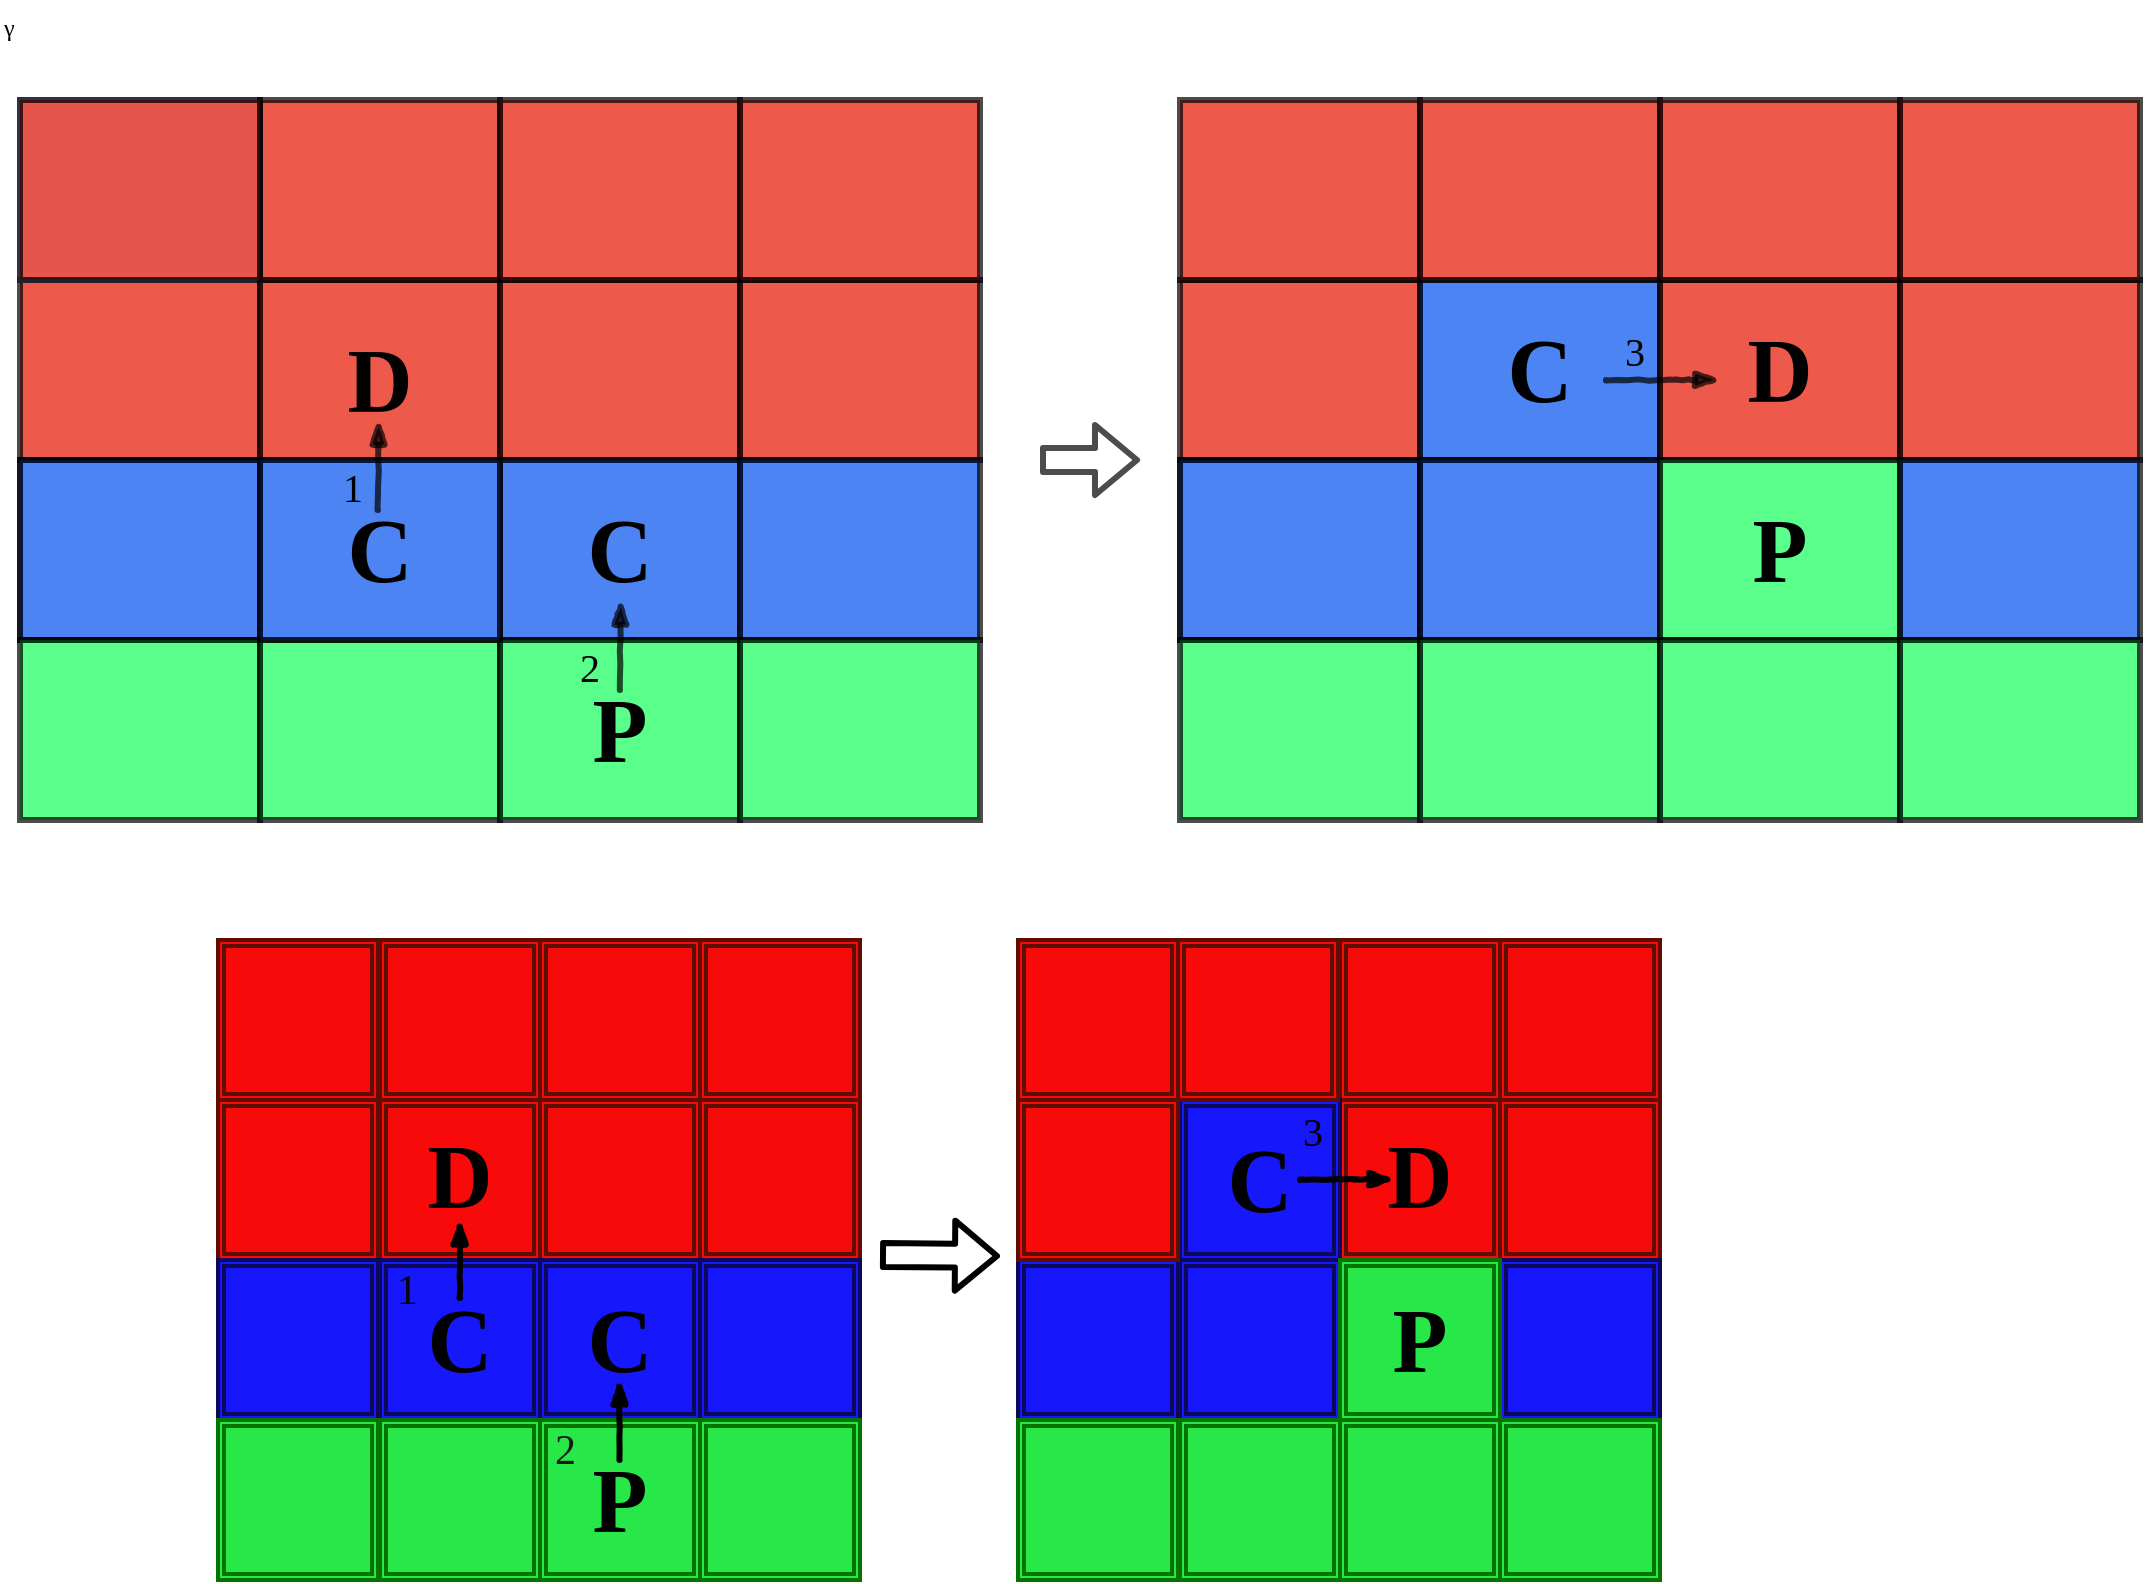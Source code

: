 <mxfile version="13.4.2" type="google"><diagram id="07fea595-8f29-1299-0266-81d95cde20df" name="Page-1"><mxGraphModel dx="1422" dy="-1719" grid="1" gridSize="10" guides="1" tooltips="1" connect="1" arrows="1" fold="1" page="1" pageScale="1" pageWidth="1169" pageHeight="827" background="#ffffff" math="1" shadow="0"><root><mxCell id="0"/><mxCell id="1" parent="0"/><mxCell id="V066iYRJNxaopJUUs_7w-676" value="" style="shape=ext;double=1;whiteSpace=wrap;html=1;aspect=fixed;strokeWidth=2;fontFamily=Times New Roman;fontSize=10;fillColor=#F80A0A;strokeColor=#5E0D00;" parent="1" vertex="1"><mxGeometry x="290" y="3050" width="80" height="80" as="geometry"/></mxCell><mxCell id="V066iYRJNxaopJUUs_7w-680" value="" style="shape=ext;double=1;whiteSpace=wrap;html=1;aspect=fixed;strokeWidth=2;fontFamily=Times New Roman;fontSize=10;fillColor=#1717FC;strokeColor=#0C095C;" parent="1" vertex="1"><mxGeometry x="290" y="3130" width="80" height="80" as="geometry"/></mxCell><mxCell id="cB7y5ceA_1Ny-mKZE_qp-9" value="" style="shape=ext;double=1;whiteSpace=wrap;html=1;aspect=fixed;strokeWidth=2;fontFamily=Times New Roman;fontSize=10;fillColor=#27E848;strokeColor=#047300;" parent="1" vertex="1"><mxGeometry x="290" y="3210" width="80" height="80" as="geometry"/></mxCell><mxCell id="fNGDPJUmTmCmcspliyX5-658" value="" style="rounded=0;whiteSpace=wrap;html=1;fillColor=#e51400;strokeColor=#000000;fontColor=#ffffff;strokeWidth=3;fontFamily=Times New Roman;opacity=70;" parent="1" vertex="1"><mxGeometry x="610" y="2640" width="120" height="90" as="geometry"/></mxCell><mxCell id="fNGDPJUmTmCmcspliyX5-659" value="" style="rounded=0;whiteSpace=wrap;html=1;fillColor=#0050ef;strokeColor=#000000;fontColor=#ffffff;strokeWidth=3;fontFamily=Times New Roman;opacity=70;" parent="1" vertex="1"><mxGeometry x="730" y="2640" width="120" height="90" as="geometry"/></mxCell><mxCell id="fNGDPJUmTmCmcspliyX5-660" value="" style="rounded=0;whiteSpace=wrap;html=1;fillColor=#e51400;strokeColor=#000000;fontColor=#ffffff;strokeWidth=3;fontFamily=Times New Roman;opacity=70;" parent="1" vertex="1"><mxGeometry x="850" y="2640" width="120" height="90" as="geometry"/></mxCell><mxCell id="fNGDPJUmTmCmcspliyX5-661" value="" style="rounded=0;whiteSpace=wrap;html=1;fillColor=#e51400;strokeColor=#000000;fontColor=#ffffff;strokeWidth=3;fontFamily=Times New Roman;opacity=70;" parent="1" vertex="1"><mxGeometry x="970" y="2640" width="120" height="90" as="geometry"/></mxCell><mxCell id="fNGDPJUmTmCmcspliyX5-663" value="" style="rounded=0;whiteSpace=wrap;html=1;strokeWidth=3;strokeColor=#000000;fontFamily=Times New Roman;opacity=70;" parent="1" vertex="1"><mxGeometry x="610" y="2730" width="120" height="90" as="geometry"/></mxCell><mxCell id="fNGDPJUmTmCmcspliyX5-666" value="" style="rounded=0;whiteSpace=wrap;html=1;fillColor=#0050ef;strokeColor=#000000;fontColor=#ffffff;strokeWidth=3;fontFamily=Times New Roman;opacity=70;" parent="1" vertex="1"><mxGeometry x="610" y="2730" width="120" height="90" as="geometry"/></mxCell><mxCell id="fNGDPJUmTmCmcspliyX5-667" value="" style="rounded=0;whiteSpace=wrap;html=1;fillColor=#0050ef;strokeColor=#000000;fontColor=#ffffff;strokeWidth=3;fontFamily=Times New Roman;opacity=70;" parent="1" vertex="1"><mxGeometry x="730" y="2730" width="120" height="90" as="geometry"/></mxCell><mxCell id="fNGDPJUmTmCmcspliyX5-668" value="" style="rounded=0;whiteSpace=wrap;html=1;fillColor=#14FF5B;strokeColor=#000000;fontColor=#ffffff;strokeWidth=3;fontFamily=Times New Roman;opacity=70;" parent="1" vertex="1"><mxGeometry x="850" y="2730" width="120" height="90" as="geometry"/></mxCell><mxCell id="fNGDPJUmTmCmcspliyX5-669" value="" style="rounded=0;whiteSpace=wrap;html=1;fillColor=#0050ef;strokeColor=#000000;fontColor=#ffffff;strokeWidth=3;fontFamily=Times New Roman;opacity=70;" parent="1" vertex="1"><mxGeometry x="970" y="2730" width="120" height="90" as="geometry"/></mxCell><mxCell id="fNGDPJUmTmCmcspliyX5-671" value="" style="rounded=0;whiteSpace=wrap;html=1;fillColor=#14FF5B;strokeColor=#000000;fontColor=#ffffff;strokeWidth=3;fontFamily=Times New Roman;opacity=70;" parent="1" vertex="1"><mxGeometry x="610" y="2820" width="120" height="90" as="geometry"/></mxCell><mxCell id="fNGDPJUmTmCmcspliyX5-672" value="" style="rounded=0;whiteSpace=wrap;html=1;fillColor=#14FF5B;strokeColor=#000000;fontColor=#ffffff;strokeWidth=3;fontFamily=Times New Roman;opacity=70;" parent="1" vertex="1"><mxGeometry x="730" y="2820" width="120" height="90" as="geometry"/></mxCell><mxCell id="fNGDPJUmTmCmcspliyX5-673" value="" style="rounded=0;whiteSpace=wrap;html=1;fillColor=#14FF5B;strokeColor=#000000;fontColor=#ffffff;strokeWidth=3;fontFamily=Times New Roman;opacity=70;" parent="1" vertex="1"><mxGeometry x="850" y="2820" width="120" height="90" as="geometry"/></mxCell><mxCell id="fNGDPJUmTmCmcspliyX5-674" value="" style="rounded=0;whiteSpace=wrap;html=1;fillColor=#14FF5B;strokeColor=#000000;fontColor=#ffffff;strokeWidth=3;fontFamily=Times New Roman;textOpacity=40;opacity=70;" parent="1" vertex="1"><mxGeometry x="970" y="2820" width="120" height="90" as="geometry"/></mxCell><mxCell id="fNGDPJUmTmCmcspliyX5-677" value="" style="endArrow=classic;html=1;strokeWidth=3;strokeColor=#000000;fontFamily=Times New Roman;opacity=70;" parent="1" source="fNGDPJUmTmCmcspliyX5-659" target="fNGDPJUmTmCmcspliyX5-660" edge="1"><mxGeometry width="50" height="50" relative="1" as="geometry"><mxPoint x="610" y="2980" as="sourcePoint"/><mxPoint x="660" y="2930" as="targetPoint"/></mxGeometry></mxCell><mxCell id="fNGDPJUmTmCmcspliyX5-682" value="" style="rounded=0;whiteSpace=wrap;html=1;fillColor=#e51400;strokeColor=#000000;fontColor=#ffffff;strokeWidth=3;fontFamily=Times New Roman;opacity=70;" parent="1" vertex="1"><mxGeometry x="30" y="2640" width="120" height="90" as="geometry"/></mxCell><mxCell id="fNGDPJUmTmCmcspliyX5-683" value="" style="rounded=0;whiteSpace=wrap;html=1;fillColor=#e51400;strokeColor=#000000;fontColor=#ffffff;strokeWidth=3;fontFamily=Times New Roman;opacity=70;" parent="1" vertex="1"><mxGeometry x="150" y="2640" width="120" height="90" as="geometry"/></mxCell><mxCell id="fNGDPJUmTmCmcspliyX5-684" value="" style="rounded=0;whiteSpace=wrap;html=1;fillColor=#e51400;strokeColor=#000000;fontColor=#ffffff;glass=0;comic=0;shadow=0;strokeWidth=3;fontFamily=Times New Roman;opacity=70;" parent="1" vertex="1"><mxGeometry x="270" y="2640" width="120" height="90" as="geometry"/></mxCell><mxCell id="fNGDPJUmTmCmcspliyX5-685" value="" style="rounded=0;whiteSpace=wrap;html=1;fillColor=#e51400;strokeColor=#000000;fontColor=#ffffff;strokeWidth=3;fontFamily=Times New Roman;opacity=70;" parent="1" vertex="1"><mxGeometry x="390" y="2640" width="120" height="90" as="geometry"/></mxCell><mxCell id="fNGDPJUmTmCmcspliyX5-686" value="" style="rounded=0;whiteSpace=wrap;html=1;strokeWidth=3;strokeColor=#000000;fontFamily=Times New Roman;opacity=70;" parent="1" vertex="1"><mxGeometry x="30" y="2730" width="120" height="90" as="geometry"/></mxCell><mxCell id="fNGDPJUmTmCmcspliyX5-687" value="" style="rounded=0;whiteSpace=wrap;html=1;fillColor=#0050ef;strokeColor=#000000;fontColor=#ffffff;strokeWidth=3;fontFamily=Times New Roman;opacity=70;" parent="1" vertex="1"><mxGeometry x="30" y="2730" width="120" height="90" as="geometry"/></mxCell><mxCell id="fNGDPJUmTmCmcspliyX5-689" value="" style="rounded=0;whiteSpace=wrap;html=1;fillColor=#0050ef;strokeColor=#000000;fontColor=#ffffff;strokeWidth=3;fontFamily=Times New Roman;opacity=70;" parent="1" vertex="1"><mxGeometry x="270" y="2730" width="120" height="90" as="geometry"/></mxCell><mxCell id="fNGDPJUmTmCmcspliyX5-690" value="" style="rounded=0;whiteSpace=wrap;html=1;fillColor=#0050ef;strokeColor=#000000;fontColor=#ffffff;strokeWidth=3;fontFamily=Times New Roman;opacity=70;" parent="1" vertex="1"><mxGeometry x="390" y="2730" width="120" height="90" as="geometry"/></mxCell><mxCell id="fNGDPJUmTmCmcspliyX5-691" value="" style="rounded=0;whiteSpace=wrap;html=1;fillColor=#14FF5B;strokeColor=#000000;fontColor=#ffffff;strokeWidth=3;fontFamily=Times New Roman;opacity=70;" parent="1" vertex="1"><mxGeometry x="30" y="2820" width="120" height="90" as="geometry"/></mxCell><mxCell id="fNGDPJUmTmCmcspliyX5-692" value="" style="rounded=0;whiteSpace=wrap;html=1;fillColor=#14FF5B;strokeColor=#000000;fontColor=#ffffff;strokeWidth=3;fontFamily=Times New Roman;opacity=70;" parent="1" vertex="1"><mxGeometry x="150" y="2820" width="120" height="90" as="geometry"/></mxCell><mxCell id="fNGDPJUmTmCmcspliyX5-693" value="" style="rounded=0;whiteSpace=wrap;html=1;fillColor=#14FF5B;strokeColor=#000000;fontColor=#ffffff;strokeWidth=3;fontFamily=Times New Roman;opacity=70;" parent="1" vertex="1"><mxGeometry x="270" y="2820" width="120" height="90" as="geometry"/></mxCell><mxCell id="fNGDPJUmTmCmcspliyX5-694" value="" style="rounded=0;whiteSpace=wrap;html=1;fillColor=#14FF5B;strokeColor=#000000;fontColor=#ffffff;strokeWidth=3;fontFamily=Times New Roman;perimeterSpacing=0;opacity=70;" parent="1" vertex="1"><mxGeometry x="390" y="2820" width="120" height="90" as="geometry"/></mxCell><mxCell id="fNGDPJUmTmCmcspliyX5-695" value="" style="endArrow=classic;html=1;strokeWidth=3;strokeColor=#000000;fontFamily=Times New Roman;opacity=70;" parent="1" source="fNGDPJUmTmCmcspliyX5-683" target="fNGDPJUmTmCmcspliyX5-684" edge="1"><mxGeometry width="50" height="50" relative="1" as="geometry"><mxPoint x="30" y="2980" as="sourcePoint"/><mxPoint x="80" y="2930" as="targetPoint"/></mxGeometry></mxCell><mxCell id="fNGDPJUmTmCmcspliyX5-697" value="" style="shape=flexArrow;endArrow=classic;html=1;strokeWidth=3;strokeColor=#000000;fontFamily=Times New Roman;opacity=70;" parent="1" edge="1"><mxGeometry width="50" height="50" relative="1" as="geometry"><mxPoint x="540" y="2730" as="sourcePoint"/><mxPoint x="590" y="2730" as="targetPoint"/></mxGeometry></mxCell><mxCell id="fNGDPJUmTmCmcspliyX5-712" value="" style="rounded=0;whiteSpace=wrap;html=1;fillColor=#0050ef;strokeColor=#000000;fontColor=#ffffff;strokeWidth=3;fontFamily=Times New Roman;opacity=70;" parent="1" vertex="1"><mxGeometry x="150" y="2730" width="120" height="90" as="geometry"/></mxCell><mxCell id="qZ3EaVfK99X2gSuuaZxy-645" value="" style="rounded=0;whiteSpace=wrap;html=1;fillColor=#dae8fc;strokeColor=#6c8ebf;strokeWidth=3;fontFamily=Times New Roman;opacity=70;" parent="1" vertex="1"><mxGeometry x="30" y="2550" width="120" height="90" as="geometry"/></mxCell><mxCell id="qZ3EaVfK99X2gSuuaZxy-646" value="" style="rounded=0;whiteSpace=wrap;html=1;fillColor=#e51400;strokeColor=#000000;fontColor=#ffffff;strokeWidth=3;fontFamily=Times New Roman;opacity=70;" parent="1" vertex="1"><mxGeometry x="150" y="2550" width="120" height="90" as="geometry"/></mxCell><mxCell id="qZ3EaVfK99X2gSuuaZxy-647" value="" style="rounded=0;whiteSpace=wrap;html=1;fillColor=#e51400;strokeColor=#000000;fontColor=#ffffff;glass=0;comic=0;shadow=0;strokeWidth=3;fontFamily=Times New Roman;opacity=70;" parent="1" vertex="1"><mxGeometry x="270" y="2550" width="120" height="90" as="geometry"/></mxCell><mxCell id="qZ3EaVfK99X2gSuuaZxy-648" value="" style="rounded=0;whiteSpace=wrap;html=1;fillColor=#e51400;strokeColor=#000000;fontColor=#ffffff;strokeWidth=3;fontFamily=Times New Roman;opacity=70;" parent="1" vertex="1"><mxGeometry x="390" y="2550" width="120" height="90" as="geometry"/></mxCell><mxCell id="qZ3EaVfK99X2gSuuaZxy-649" value="" style="rounded=0;whiteSpace=wrap;html=1;fillColor=#e51400;strokeColor=#000000;fontColor=#ffffff;strokeWidth=3;fontFamily=Times New Roman;opacity=70;" parent="1" vertex="1"><mxGeometry x="610" y="2550" width="120" height="90" as="geometry"/></mxCell><mxCell id="qZ3EaVfK99X2gSuuaZxy-650" value="" style="rounded=0;whiteSpace=wrap;html=1;fillColor=#e51400;strokeColor=#000000;fontColor=#ffffff;strokeWidth=3;fontFamily=Times New Roman;opacity=70;" parent="1" vertex="1"><mxGeometry x="730" y="2550" width="120" height="90" as="geometry"/></mxCell><mxCell id="qZ3EaVfK99X2gSuuaZxy-651" value="" style="rounded=0;whiteSpace=wrap;html=1;fillColor=#e51400;strokeColor=#000000;fontColor=#ffffff;glass=0;comic=0;shadow=0;strokeWidth=3;fontFamily=Times New Roman;opacity=70;" parent="1" vertex="1"><mxGeometry x="850" y="2550" width="120" height="90" as="geometry"/></mxCell><mxCell id="qZ3EaVfK99X2gSuuaZxy-652" value="" style="rounded=0;whiteSpace=wrap;html=1;fillColor=#e51400;strokeColor=#000000;fontColor=#ffffff;strokeWidth=3;fontFamily=Times New Roman;opacity=70;" parent="1" vertex="1"><mxGeometry x="970" y="2550" width="120" height="90" as="geometry"/></mxCell><mxCell id="qZ3EaVfK99X2gSuuaZxy-658" value="&lt;b&gt;&lt;font style=&quot;font-size: 45px&quot;&gt;D&lt;/font&gt;&lt;/b&gt;" style="text;html=1;strokeColor=none;fillColor=none;align=center;verticalAlign=middle;whiteSpace=wrap;rounded=0;shadow=0;glass=0;comic=0;strokeWidth=3;fontFamily=Times New Roman;opacity=70;" parent="1" vertex="1"><mxGeometry x="855" y="2645" width="110" height="80" as="geometry"/></mxCell><mxCell id="qZ3EaVfK99X2gSuuaZxy-659" value="&lt;b&gt;&lt;font style=&quot;font-size: 45px&quot;&gt;C&lt;/font&gt;&lt;/b&gt;" style="text;html=1;strokeColor=none;fillColor=none;align=center;verticalAlign=middle;whiteSpace=wrap;rounded=0;shadow=0;glass=0;comic=0;strokeWidth=3;fontFamily=Times New Roman;opacity=70;" parent="1" vertex="1"><mxGeometry x="735" y="2645" width="110" height="80" as="geometry"/></mxCell><mxCell id="qZ3EaVfK99X2gSuuaZxy-664" value="&lt;b&gt;&lt;font style=&quot;font-size: 45px&quot;&gt;D&lt;/font&gt;&lt;/b&gt;" style="text;html=1;strokeColor=none;fillColor=none;align=center;verticalAlign=middle;whiteSpace=wrap;rounded=0;shadow=0;glass=0;comic=0;strokeWidth=3;fontFamily=Times New Roman;opacity=70;" parent="1" vertex="1"><mxGeometry x="155" y="2650" width="110" height="80" as="geometry"/></mxCell><mxCell id="qZ3EaVfK99X2gSuuaZxy-665" value="&lt;b&gt;&lt;font style=&quot;font-size: 45px&quot;&gt;C&lt;/font&gt;&lt;/b&gt;" style="text;html=1;strokeColor=none;fillColor=none;align=center;verticalAlign=middle;whiteSpace=wrap;rounded=0;shadow=0;glass=0;comic=0;strokeWidth=3;fontFamily=Times New Roman;opacity=70;" parent="1" vertex="1"><mxGeometry x="155" y="2735" width="110" height="80" as="geometry"/></mxCell><mxCell id="qZ3EaVfK99X2gSuuaZxy-666" value="&lt;b&gt;&lt;font style=&quot;font-size: 45px&quot;&gt;C&lt;/font&gt;&lt;/b&gt;" style="text;html=1;strokeColor=none;fillColor=none;align=center;verticalAlign=middle;whiteSpace=wrap;rounded=0;shadow=0;glass=0;comic=0;strokeWidth=3;fontFamily=Times New Roman;opacity=70;" parent="1" vertex="1"><mxGeometry x="325" y="2767.5" width="10" height="15" as="geometry"/></mxCell><mxCell id="qZ3EaVfK99X2gSuuaZxy-667" value="&lt;b&gt;&lt;font style=&quot;font-size: 45px&quot;&gt;P&lt;/font&gt;&lt;/b&gt;" style="text;html=1;strokeColor=none;fillColor=none;align=center;verticalAlign=middle;whiteSpace=wrap;rounded=0;shadow=0;glass=0;comic=0;strokeWidth=3;fontFamily=Times New Roman;opacity=70;" parent="1" vertex="1"><mxGeometry x="275" y="2825" width="110" height="80" as="geometry"/></mxCell><mxCell id="qZ3EaVfK99X2gSuuaZxy-672" value="&lt;b&gt;&lt;font style=&quot;font-size: 45px&quot;&gt;P&lt;/font&gt;&lt;/b&gt;" style="text;html=1;strokeColor=none;fillColor=none;align=center;verticalAlign=middle;whiteSpace=wrap;rounded=0;shadow=0;glass=0;comic=0;strokeWidth=3;fontFamily=Times New Roman;opacity=70;" parent="1" vertex="1"><mxGeometry x="855" y="2735" width="110" height="80" as="geometry"/></mxCell><mxCell id="rZDPSyXoKHN47jRb7T-t-650" value="γ" style="text;html=1;strokeWidth=3;fontFamily=Times New Roman;opacity=70;" parent="1" vertex="1"><mxGeometry x="20" y="2500" width="30" height="30" as="geometry"/></mxCell><mxCell id="V066iYRJNxaopJUUs_7w-646" value="" style="rounded=0;whiteSpace=wrap;html=1;fillColor=#e51400;strokeColor=#000000;fontColor=#ffffff;strokeWidth=3;fontFamily=Times New Roman;opacity=70;" parent="1" vertex="1"><mxGeometry x="30" y="2550" width="120" height="90" as="geometry"/></mxCell><mxCell id="V066iYRJNxaopJUUs_7w-647" value="&lt;font style=&quot;font-size: 20px&quot;&gt;&lt;font style=&quot;font-size: 20px&quot;&gt;&amp;nbsp; &amp;nbsp;&lt;/font&gt;&lt;font style=&quot;font-size: 20px&quot;&gt;1&lt;/font&gt;&lt;/font&gt;" style="text;html=1;strokeColor=none;fillColor=none;align=center;verticalAlign=middle;whiteSpace=wrap;rounded=0;strokeWidth=3;fontFamily=Times New Roman;opacity=70;" parent="1" vertex="1"><mxGeometry x="169" y="2730" width="40" height="25" as="geometry"/></mxCell><mxCell id="V066iYRJNxaopJUUs_7w-648" value="&lt;span style=&quot;font-size: 20px&quot;&gt;&amp;nbsp; 2&lt;/span&gt;" style="text;html=1;strokeColor=none;fillColor=none;align=center;verticalAlign=middle;whiteSpace=wrap;rounded=0;strokeWidth=3;fontFamily=Times New Roman;opacity=70;" parent="1" vertex="1"><mxGeometry x="290" y="2820" width="40" height="25" as="geometry"/></mxCell><mxCell id="V066iYRJNxaopJUUs_7w-649" value="&lt;span style=&quot;font-size: 20px&quot;&gt;&amp;nbsp; &amp;nbsp;3&lt;/span&gt;" style="text;html=1;strokeColor=none;fillColor=none;align=center;verticalAlign=middle;whiteSpace=wrap;rounded=0;strokeWidth=3;fontFamily=Times New Roman;opacity=70;" parent="1" vertex="1"><mxGeometry x="810" y="2660" width="40" height="30" as="geometry"/></mxCell><mxCell id="V066iYRJNxaopJUUs_7w-661" value="" style="rounded=0;comic=1;strokeWidth=3;endArrow=blockThin;html=1;fontFamily=Comic Sans MS;fontStyle=1;exitX=1;exitY=1;exitDx=0;exitDy=0;entryX=0.494;entryY=0.75;entryDx=0;entryDy=0;entryPerimeter=0;opacity=70;" parent="1" source="V066iYRJNxaopJUUs_7w-647" target="qZ3EaVfK99X2gSuuaZxy-664" edge="1"><mxGeometry width="50" height="50" relative="1" as="geometry"><mxPoint x="185" y="2770" as="sourcePoint"/><mxPoint x="235" y="2720" as="targetPoint"/></mxGeometry></mxCell><mxCell id="V066iYRJNxaopJUUs_7w-663" value="" style="rounded=0;comic=1;strokeWidth=3;endArrow=blockThin;html=1;fontFamily=Comic Sans MS;fontStyle=1;exitX=1;exitY=1;exitDx=0;exitDy=0;entryX=0.494;entryY=0.75;entryDx=0;entryDy=0;entryPerimeter=0;opacity=70;" parent="1" edge="1"><mxGeometry width="50" height="50" relative="1" as="geometry"><mxPoint x="330" y="2845" as="sourcePoint"/><mxPoint x="330.34" y="2800" as="targetPoint"/></mxGeometry></mxCell><mxCell id="V066iYRJNxaopJUUs_7w-664" value="" style="rounded=0;comic=1;strokeWidth=3;endArrow=blockThin;html=1;fontFamily=Comic Sans MS;fontStyle=1;opacity=70;" parent="1" edge="1"><mxGeometry width="50" height="50" relative="1" as="geometry"><mxPoint x="823" y="2690" as="sourcePoint"/><mxPoint x="880" y="2690" as="targetPoint"/><Array as="points"><mxPoint x="850" y="2690"/><mxPoint x="860" y="2690"/></Array></mxGeometry></mxCell><mxCell id="V066iYRJNxaopJUUs_7w-669" value="" style="shape=ext;double=1;whiteSpace=wrap;html=1;aspect=fixed;strokeWidth=2;fontFamily=Times New Roman;fontSize=10;fillColor=#f8cecc;strokeColor=#B81900;" parent="1" vertex="1"><mxGeometry x="129" y="2970" width="80" height="80" as="geometry"/></mxCell><mxCell id="V066iYRJNxaopJUUs_7w-670" value="" style="shape=ext;double=1;whiteSpace=wrap;html=1;aspect=fixed;strokeWidth=2;fontFamily=Times New Roman;fontSize=10;fillColor=#f8cecc;strokeColor=#B81900;" parent="1" vertex="1"><mxGeometry x="210" y="2970" width="80" height="80" as="geometry"/></mxCell><mxCell id="V066iYRJNxaopJUUs_7w-672" value="" style="shape=ext;double=1;whiteSpace=wrap;html=1;aspect=fixed;strokeWidth=2;fontFamily=Times New Roman;fontSize=10;fillColor=#f8cecc;strokeColor=#B81900;" parent="1" vertex="1"><mxGeometry x="370" y="2970" width="80" height="80" as="geometry"/></mxCell><mxCell id="V066iYRJNxaopJUUs_7w-674" value="" style="shape=ext;double=1;whiteSpace=wrap;html=1;aspect=fixed;strokeWidth=2;fontFamily=Times New Roman;fontSize=10;fillColor=#F80A0A;strokeColor=#5E0D00;" parent="1" vertex="1"><mxGeometry x="129" y="3050" width="80" height="80" as="geometry"/></mxCell><mxCell id="V066iYRJNxaopJUUs_7w-675" value="" style="shape=ext;double=1;whiteSpace=wrap;html=1;aspect=fixed;strokeWidth=2;fontFamily=Times New Roman;fontSize=10;fillColor=#F80A0A;strokeColor=#5E0D00;" parent="1" vertex="1"><mxGeometry x="210" y="3050" width="80" height="80" as="geometry"/></mxCell><mxCell id="V066iYRJNxaopJUUs_7w-677" value="" style="shape=ext;double=1;whiteSpace=wrap;html=1;aspect=fixed;strokeWidth=2;fontFamily=Times New Roman;fontSize=10;fillColor=#F80A0A;strokeColor=#5E0D00;" parent="1" vertex="1"><mxGeometry x="370" y="3050" width="80" height="80" as="geometry"/></mxCell><mxCell id="V066iYRJNxaopJUUs_7w-678" value="" style="shape=ext;double=1;whiteSpace=wrap;html=1;aspect=fixed;strokeWidth=2;fontFamily=Times New Roman;fontSize=10;fillColor=#1717FC;strokeColor=#0C095C;" parent="1" vertex="1"><mxGeometry x="129" y="3130" width="80" height="80" as="geometry"/></mxCell><mxCell id="V066iYRJNxaopJUUs_7w-679" value="" style="shape=ext;double=1;whiteSpace=wrap;html=1;aspect=fixed;strokeWidth=2;fontFamily=Times New Roman;fontSize=10;fillColor=#1717FC;strokeColor=#0C095C;" parent="1" vertex="1"><mxGeometry x="210" y="3130" width="80" height="80" as="geometry"/></mxCell><mxCell id="V066iYRJNxaopJUUs_7w-681" value="" style="shape=ext;double=1;whiteSpace=wrap;html=1;aspect=fixed;strokeWidth=2;fontFamily=Times New Roman;fontSize=10;fillColor=#1717FC;strokeColor=#0C095C;" parent="1" vertex="1"><mxGeometry x="370" y="3130" width="80" height="80" as="geometry"/></mxCell><mxCell id="V066iYRJNxaopJUUs_7w-682" value="" style="shape=ext;double=1;whiteSpace=wrap;html=1;aspect=fixed;strokeWidth=2;fontFamily=Times New Roman;fontSize=10;fillColor=#27E848;strokeColor=#047300;" parent="1" vertex="1"><mxGeometry x="129" y="3210" width="80" height="80" as="geometry"/></mxCell><mxCell id="V066iYRJNxaopJUUs_7w-683" value="" style="shape=ext;double=1;whiteSpace=wrap;html=1;aspect=fixed;strokeWidth=2;fontFamily=Times New Roman;fontSize=10;fillColor=#27E848;strokeColor=#047300;" parent="1" vertex="1"><mxGeometry x="210" y="3210" width="80" height="80" as="geometry"/></mxCell><mxCell id="V066iYRJNxaopJUUs_7w-685" value="" style="shape=ext;double=1;whiteSpace=wrap;html=1;aspect=fixed;strokeWidth=2;fontFamily=Times New Roman;fontSize=10;fillColor=#d5e8d4;strokeColor=#1DAB18;" parent="1" vertex="1"><mxGeometry x="370" y="3210" width="80" height="80" as="geometry"/></mxCell><mxCell id="V066iYRJNxaopJUUs_7w-688" value="" style="shape=ext;double=1;whiteSpace=wrap;html=1;aspect=fixed;strokeWidth=2;fontFamily=Times New Roman;fontSize=10;fillColor=#F80A0A;strokeColor=#5E0D00;" parent="1" vertex="1"><mxGeometry x="290" y="2970" width="80" height="80" as="geometry"/></mxCell><mxCell id="V066iYRJNxaopJUUs_7w-690" value="&lt;b&gt;&lt;font style=&quot;font-size: 45px&quot;&gt;P&lt;/font&gt;&lt;/b&gt;" style="text;html=1;strokeColor=none;fillColor=none;align=center;verticalAlign=middle;whiteSpace=wrap;rounded=0;shadow=0;glass=0;comic=0;strokeWidth=3;fontFamily=Times New Roman;opacity=70;" parent="1" vertex="1"><mxGeometry x="275" y="3210" width="110" height="80" as="geometry"/></mxCell><mxCell id="V066iYRJNxaopJUUs_7w-692" value="&lt;b&gt;&lt;font style=&quot;font-size: 45px&quot;&gt;C&lt;/font&gt;&lt;/b&gt;" style="text;html=1;strokeColor=none;fillColor=none;align=center;verticalAlign=middle;whiteSpace=wrap;rounded=0;shadow=0;glass=0;comic=0;strokeWidth=3;fontFamily=Times New Roman;opacity=70;" parent="1" vertex="1"><mxGeometry x="325" y="3162.5" width="10" height="15" as="geometry"/></mxCell><mxCell id="V066iYRJNxaopJUUs_7w-693" value="&lt;b&gt;&lt;font style=&quot;font-size: 45px&quot;&gt;C&lt;/font&gt;&lt;/b&gt;" style="text;html=1;strokeColor=none;fillColor=none;align=center;verticalAlign=middle;whiteSpace=wrap;rounded=0;shadow=0;glass=0;comic=0;strokeWidth=3;fontFamily=Times New Roman;opacity=70;labelBackgroundColor=none;" parent="1" vertex="1"><mxGeometry x="195" y="3130" width="110" height="80" as="geometry"/></mxCell><mxCell id="V066iYRJNxaopJUUs_7w-694" value="&lt;b&gt;&lt;font style=&quot;font-size: 45px&quot;&gt;D&lt;/font&gt;&lt;/b&gt;" style="text;html=1;strokeColor=none;fillColor=none;align=center;verticalAlign=middle;whiteSpace=wrap;rounded=0;shadow=0;glass=0;comic=0;strokeWidth=3;fontFamily=Times New Roman;opacity=70;" parent="1" vertex="1"><mxGeometry x="195" y="3047.5" width="110" height="80" as="geometry"/></mxCell><mxCell id="V066iYRJNxaopJUUs_7w-695" value="" style="rounded=0;comic=1;strokeWidth=3;endArrow=blockThin;html=1;fontFamily=Comic Sans MS;fontStyle=1;entryX=0.494;entryY=0.75;entryDx=0;entryDy=0;entryPerimeter=0;" parent="1" edge="1"><mxGeometry width="50" height="50" relative="1" as="geometry"><mxPoint x="250" y="3149" as="sourcePoint"/><mxPoint x="249.92" y="3110" as="targetPoint"/></mxGeometry></mxCell><mxCell id="V066iYRJNxaopJUUs_7w-696" value="" style="rounded=0;comic=1;strokeWidth=3;endArrow=blockThin;html=1;fontFamily=Comic Sans MS;fontStyle=1;entryX=0.494;entryY=0.75;entryDx=0;entryDy=0;entryPerimeter=0;" parent="1" edge="1"><mxGeometry width="50" height="50" relative="1" as="geometry"><mxPoint x="329.8" y="3230" as="sourcePoint"/><mxPoint x="329.72" y="3190" as="targetPoint"/></mxGeometry></mxCell><mxCell id="V066iYRJNxaopJUUs_7w-697" value="&lt;font style=&quot;font-size: 21px;&quot;&gt;&lt;font style=&quot;font-size: 21px;&quot;&gt;&amp;nbsp; &amp;nbsp; &amp;nbsp;&lt;/font&gt;&lt;font style=&quot;font-size: 21px;&quot;&gt;1&lt;/font&gt;&lt;/font&gt;" style="text;html=1;align=center;verticalAlign=middle;whiteSpace=wrap;rounded=0;strokeWidth=3;fontFamily=Times New Roman;opacity=70;fontColor=#080808;fontSize=21;" parent="1" vertex="1"><mxGeometry x="182.5" y="3130" width="55" height="30" as="geometry"/></mxCell><mxCell id="V066iYRJNxaopJUUs_7w-698" value="&lt;span style=&quot;font-size: 21px;&quot;&gt;&amp;nbsp; 2&lt;/span&gt;" style="text;html=1;strokeColor=none;fillColor=none;align=center;verticalAlign=middle;whiteSpace=wrap;rounded=0;strokeWidth=3;fontFamily=Times New Roman;opacity=70;fontColor=#191919;fontSize=21;" parent="1" vertex="1"><mxGeometry x="270" y="3210" width="55" height="30" as="geometry"/></mxCell><mxCell id="V066iYRJNxaopJUUs_7w-699" value="" style="shape=ext;double=1;whiteSpace=wrap;html=1;aspect=fixed;strokeWidth=2;fontFamily=Times New Roman;fontSize=10;fillColor=#F80A0A;strokeColor=#5E0D00;" parent="1" vertex="1"><mxGeometry x="529" y="2970" width="80" height="80" as="geometry"/></mxCell><mxCell id="V066iYRJNxaopJUUs_7w-700" value="" style="shape=ext;double=1;whiteSpace=wrap;html=1;aspect=fixed;strokeWidth=2;fontFamily=Times New Roman;fontSize=10;fillColor=#f8cecc;strokeColor=#B81900;" parent="1" vertex="1"><mxGeometry x="610" y="2970" width="80" height="80" as="geometry"/></mxCell><mxCell id="V066iYRJNxaopJUUs_7w-701" value="" style="shape=ext;double=1;whiteSpace=wrap;html=1;aspect=fixed;strokeWidth=2;fontFamily=Times New Roman;fontSize=10;fillColor=#F80A0A;strokeColor=#5E0D00;" parent="1" vertex="1"><mxGeometry x="770" y="2970" width="80" height="80" as="geometry"/></mxCell><mxCell id="V066iYRJNxaopJUUs_7w-702" value="" style="shape=ext;double=1;whiteSpace=wrap;html=1;aspect=fixed;strokeWidth=2;fontFamily=Times New Roman;fontSize=10;fillColor=#f8cecc;strokeColor=#B81900;" parent="1" vertex="1"><mxGeometry x="529" y="3050" width="80" height="80" as="geometry"/></mxCell><mxCell id="V066iYRJNxaopJUUs_7w-704" value="" style="shape=ext;double=1;whiteSpace=wrap;html=1;aspect=fixed;strokeWidth=2;fontFamily=Times New Roman;fontSize=10;fillColor=#F80A0A;strokeColor=#5E0D00;" parent="1" vertex="1"><mxGeometry x="690" y="3050" width="80" height="80" as="geometry"/></mxCell><mxCell id="V066iYRJNxaopJUUs_7w-705" value="" style="shape=ext;double=1;whiteSpace=wrap;html=1;aspect=fixed;strokeWidth=2;fontFamily=Times New Roman;fontSize=10;fillColor=#F80A0A;strokeColor=#5E0D00;" parent="1" vertex="1"><mxGeometry x="770" y="3050" width="80" height="80" as="geometry"/></mxCell><mxCell id="V066iYRJNxaopJUUs_7w-706" value="" style="shape=ext;double=1;whiteSpace=wrap;html=1;aspect=fixed;strokeWidth=2;fontFamily=Times New Roman;fontSize=10;fillColor=#1717FC;strokeColor=#0C095C;" parent="1" vertex="1"><mxGeometry x="529" y="3130" width="80" height="80" as="geometry"/></mxCell><mxCell id="V066iYRJNxaopJUUs_7w-707" value="" style="shape=ext;double=1;whiteSpace=wrap;html=1;aspect=fixed;strokeWidth=2;fontFamily=Times New Roman;fontSize=10;fillColor=#1717FC;strokeColor=#0C095C;labelBackgroundColor=none;" parent="1" vertex="1"><mxGeometry x="610" y="3130" width="80" height="80" as="geometry"/></mxCell><mxCell id="V066iYRJNxaopJUUs_7w-709" value="" style="shape=ext;double=1;whiteSpace=wrap;html=1;aspect=fixed;strokeWidth=2;fontFamily=Times New Roman;fontSize=10;fillColor=#1717FC;strokeColor=#0C095C;" parent="1" vertex="1"><mxGeometry x="770" y="3130" width="80" height="80" as="geometry"/></mxCell><mxCell id="V066iYRJNxaopJUUs_7w-710" value="" style="shape=ext;double=1;whiteSpace=wrap;html=1;aspect=fixed;strokeWidth=2;fontFamily=Times New Roman;fontSize=10;fillColor=#27E848;strokeColor=#047300;" parent="1" vertex="1"><mxGeometry x="529" y="3210" width="80" height="80" as="geometry"/></mxCell><mxCell id="V066iYRJNxaopJUUs_7w-711" value="" style="shape=ext;double=1;whiteSpace=wrap;html=1;aspect=fixed;strokeWidth=2;fontFamily=Times New Roman;fontSize=10;fillColor=#27E848;strokeColor=#047300;" parent="1" vertex="1"><mxGeometry x="610" y="3210" width="80" height="80" as="geometry"/></mxCell><mxCell id="V066iYRJNxaopJUUs_7w-712" value="" style="shape=ext;double=1;whiteSpace=wrap;html=1;aspect=fixed;strokeWidth=2;fontFamily=Times New Roman;fontSize=10;fillColor=#27E848;strokeColor=#047300;" parent="1" vertex="1"><mxGeometry x="690" y="3210" width="80" height="80" as="geometry"/></mxCell><mxCell id="V066iYRJNxaopJUUs_7w-713" value="" style="shape=ext;double=1;whiteSpace=wrap;html=1;aspect=fixed;strokeWidth=2;fontFamily=Times New Roman;fontSize=10;fillColor=#27E848;strokeColor=#047300;" parent="1" vertex="1"><mxGeometry x="770" y="3210" width="80" height="80" as="geometry"/></mxCell><mxCell id="V066iYRJNxaopJUUs_7w-714" value="" style="shape=ext;double=1;whiteSpace=wrap;html=1;aspect=fixed;strokeWidth=2;fontFamily=Times New Roman;fontSize=10;fillColor=#F80A0A;strokeColor=#5E0D00;" parent="1" vertex="1"><mxGeometry x="690" y="2970" width="80" height="80" as="geometry"/></mxCell><mxCell id="V066iYRJNxaopJUUs_7w-723" value="" style="shape=ext;double=1;whiteSpace=wrap;html=1;aspect=fixed;strokeWidth=2;fontFamily=Times New Roman;fontSize=10;fillColor=#1717FC;strokeColor=#0C095C;" parent="1" vertex="1"><mxGeometry x="610" y="3050" width="80" height="80" as="geometry"/></mxCell><mxCell id="V066iYRJNxaopJUUs_7w-725" value="" style="shape=ext;double=1;whiteSpace=wrap;html=1;aspect=fixed;strokeWidth=2;fontFamily=Times New Roman;fontSize=10;fillColor=#27E848;strokeColor=#047300;" parent="1" vertex="1"><mxGeometry x="690" y="3130" width="80" height="80" as="geometry"/></mxCell><mxCell id="V066iYRJNxaopJUUs_7w-726" value="&lt;b&gt;&lt;font style=&quot;font-size: 45px&quot;&gt;P&lt;/font&gt;&lt;/b&gt;" style="text;html=1;strokeColor=none;fillColor=none;align=center;verticalAlign=middle;whiteSpace=wrap;rounded=0;shadow=0;glass=0;comic=0;strokeWidth=3;fontFamily=Times New Roman;opacity=70;" parent="1" vertex="1"><mxGeometry x="675" y="3130" width="110" height="80" as="geometry"/></mxCell><mxCell id="V066iYRJNxaopJUUs_7w-728" value="&lt;b&gt;&lt;font style=&quot;font-size: 45px&quot;&gt;D&lt;/font&gt;&lt;/b&gt;" style="text;html=1;strokeColor=none;fillColor=none;align=center;verticalAlign=middle;whiteSpace=wrap;rounded=0;shadow=0;glass=0;comic=0;strokeWidth=3;fontFamily=Times New Roman;opacity=70;" parent="1" vertex="1"><mxGeometry x="675" y="3047.5" width="110" height="80" as="geometry"/></mxCell><mxCell id="V066iYRJNxaopJUUs_7w-729" value="" style="rounded=0;comic=1;strokeWidth=3;endArrow=blockThin;html=1;fontFamily=Comic Sans MS;fontStyle=1;" parent="1" edge="1"><mxGeometry width="50" height="50" relative="1" as="geometry"><mxPoint x="670" y="3090" as="sourcePoint"/><mxPoint x="717" y="3089.66" as="targetPoint"/><Array as="points"><mxPoint x="687" y="3089.66"/><mxPoint x="697" y="3089.66"/></Array></mxGeometry></mxCell><mxCell id="V066iYRJNxaopJUUs_7w-730" value="&lt;span style=&quot;font-size: 20px;&quot;&gt;&amp;nbsp; &amp;nbsp;3&lt;/span&gt;" style="text;html=1;strokeColor=none;fillColor=none;align=center;verticalAlign=middle;whiteSpace=wrap;rounded=0;strokeWidth=3;fontFamily=Times New Roman;opacity=70;fontSize=20;" parent="1" vertex="1"><mxGeometry x="639" y="3040" width="60" height="50" as="geometry"/></mxCell><mxCell id="V066iYRJNxaopJUUs_7w-731" value="" style="shape=flexArrow;endArrow=classic;html=1;strokeWidth=3;strokeColor=#000000;fontFamily=Times New Roman;" parent="1" edge="1"><mxGeometry width="50" height="50" relative="1" as="geometry"><mxPoint x="460" y="3127.5" as="sourcePoint"/><mxPoint x="520" y="3128" as="targetPoint"/></mxGeometry></mxCell><mxCell id="cB7y5ceA_1Ny-mKZE_qp-6" value="" style="shape=ext;double=1;whiteSpace=wrap;html=1;aspect=fixed;strokeWidth=2;fontFamily=Times New Roman;fontSize=10;fillColor=#27E848;strokeColor=#047300;" parent="1" vertex="1"><mxGeometry x="370" y="3210" width="80" height="80" as="geometry"/></mxCell><mxCell id="cB7y5ceA_1Ny-mKZE_qp-10" value="" style="shape=ext;double=1;whiteSpace=wrap;html=1;aspect=fixed;strokeWidth=2;fontFamily=Times New Roman;fontSize=10;fillColor=#F80A0A;strokeColor=#5E0D00;" parent="1" vertex="1"><mxGeometry x="370" y="2970" width="80" height="80" as="geometry"/></mxCell><mxCell id="cB7y5ceA_1Ny-mKZE_qp-11" value="" style="shape=ext;double=1;whiteSpace=wrap;html=1;aspect=fixed;strokeWidth=2;fontFamily=Times New Roman;fontSize=10;fillColor=#F80A0A;strokeColor=#5E0D00;" parent="1" vertex="1"><mxGeometry x="210" y="2970" width="80" height="80" as="geometry"/></mxCell><mxCell id="cB7y5ceA_1Ny-mKZE_qp-12" value="" style="shape=ext;double=1;whiteSpace=wrap;html=1;aspect=fixed;strokeWidth=2;fontFamily=Times New Roman;fontSize=10;fillColor=#f8cecc;strokeColor=#B81900;" parent="1" vertex="1"><mxGeometry x="129" y="2970" width="80" height="80" as="geometry"/></mxCell><mxCell id="cB7y5ceA_1Ny-mKZE_qp-13" value="" style="shape=ext;double=1;whiteSpace=wrap;html=1;aspect=fixed;strokeWidth=2;fontFamily=Times New Roman;fontSize=10;fillColor=#F80A0A;strokeColor=#5E0D00;" parent="1" vertex="1"><mxGeometry x="529" y="3050" width="80" height="80" as="geometry"/></mxCell><mxCell id="cB7y5ceA_1Ny-mKZE_qp-14" value="" style="shape=ext;double=1;whiteSpace=wrap;html=1;aspect=fixed;strokeWidth=2;fontFamily=Times New Roman;fontSize=10;fillColor=#f8cecc;strokeColor=#B81900;" parent="1" vertex="1"><mxGeometry x="129" y="2970" width="80" height="80" as="geometry"/></mxCell><mxCell id="cB7y5ceA_1Ny-mKZE_qp-15" value="" style="shape=ext;double=1;whiteSpace=wrap;html=1;aspect=fixed;strokeWidth=2;fontFamily=Times New Roman;fontSize=10;fillColor=#F80A0A;strokeColor=#5E0D00;" parent="1" vertex="1"><mxGeometry x="129" y="2970" width="80" height="80" as="geometry"/></mxCell><mxCell id="cB7y5ceA_1Ny-mKZE_qp-16" value="" style="shape=ext;double=1;whiteSpace=wrap;html=1;aspect=fixed;strokeWidth=2;fontFamily=Times New Roman;fontSize=10;fillColor=#F80A0A;strokeColor=#5E0D00;" parent="1" vertex="1"><mxGeometry x="609" y="2970" width="80" height="80" as="geometry"/></mxCell><mxCell id="cB7y5ceA_1Ny-mKZE_qp-17" value="&lt;b&gt;&lt;font style=&quot;font-size: 45px&quot;&gt;C&lt;/font&gt;&lt;/b&gt;" style="text;html=1;strokeColor=none;fillColor=none;align=center;verticalAlign=middle;whiteSpace=wrap;rounded=0;shadow=0;glass=0;comic=0;strokeWidth=3;fontFamily=Times New Roman;opacity=70;" parent="1" vertex="1"><mxGeometry x="595" y="3050" width="110" height="80" as="geometry"/></mxCell></root></mxGraphModel></diagram></mxfile>